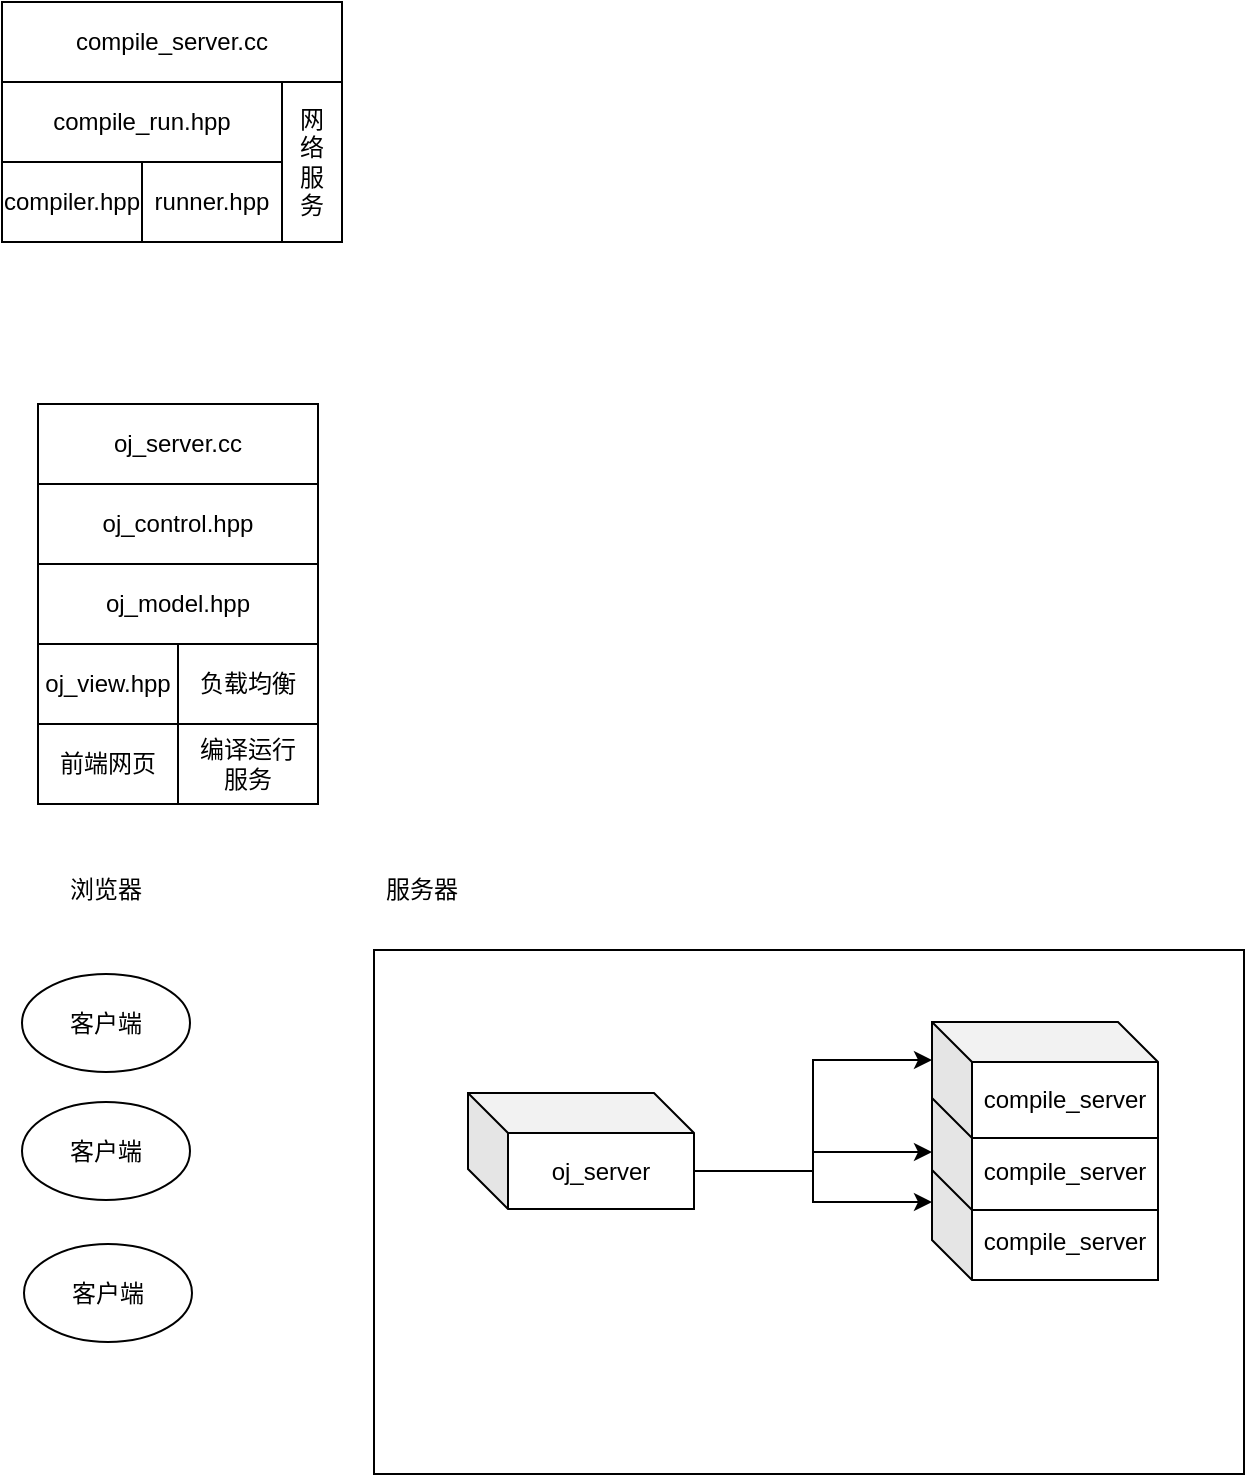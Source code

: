 <mxfile version="24.7.17" pages="2">
  <diagram name="第 1 页" id="ayVR1PQf7--7npwxL2th">
    <mxGraphModel dx="1615" dy="1904" grid="0" gridSize="10" guides="1" tooltips="1" connect="1" arrows="1" fold="1" page="1" pageScale="1" pageWidth="827" pageHeight="1169" math="0" shadow="0">
      <root>
        <mxCell id="0" />
        <mxCell id="1" parent="0" />
        <mxCell id="eK0BLzWJIJVIbG0A-rcE-1" value="compile_run.hpp" style="rounded=0;whiteSpace=wrap;html=1;" parent="1" vertex="1">
          <mxGeometry x="80" y="120" width="140" height="40" as="geometry" />
        </mxCell>
        <mxCell id="eK0BLzWJIJVIbG0A-rcE-2" value="compiler.hpp" style="rounded=0;whiteSpace=wrap;html=1;" parent="1" vertex="1">
          <mxGeometry x="80" y="160" width="70" height="40" as="geometry" />
        </mxCell>
        <mxCell id="eK0BLzWJIJVIbG0A-rcE-3" value="runner.hpp" style="rounded=0;whiteSpace=wrap;html=1;" parent="1" vertex="1">
          <mxGeometry x="150" y="160" width="70" height="40" as="geometry" />
        </mxCell>
        <mxCell id="eK0BLzWJIJVIbG0A-rcE-4" value="compile_server.cc" style="rounded=0;whiteSpace=wrap;html=1;" parent="1" vertex="1">
          <mxGeometry x="80" y="80" width="170" height="40" as="geometry" />
        </mxCell>
        <mxCell id="eK0BLzWJIJVIbG0A-rcE-5" value="网&lt;div&gt;络&lt;/div&gt;&lt;div&gt;服&lt;/div&gt;&lt;div&gt;务&lt;/div&gt;" style="rounded=0;whiteSpace=wrap;html=1;" parent="1" vertex="1">
          <mxGeometry x="220" y="120" width="30" height="80" as="geometry" />
        </mxCell>
        <mxCell id="eK0BLzWJIJVIbG0A-rcE-6" value="oj_view.hpp" style="rounded=0;whiteSpace=wrap;html=1;" parent="1" vertex="1">
          <mxGeometry x="98" y="401" width="70" height="40" as="geometry" />
        </mxCell>
        <mxCell id="eK0BLzWJIJVIbG0A-rcE-7" value="前端网页" style="rounded=0;whiteSpace=wrap;html=1;" parent="1" vertex="1">
          <mxGeometry x="98" y="441" width="70" height="40" as="geometry" />
        </mxCell>
        <mxCell id="eK0BLzWJIJVIbG0A-rcE-8" value="编译运行&lt;div&gt;服务&lt;/div&gt;" style="rounded=0;whiteSpace=wrap;html=1;" parent="1" vertex="1">
          <mxGeometry x="168" y="441" width="70" height="40" as="geometry" />
        </mxCell>
        <mxCell id="eK0BLzWJIJVIbG0A-rcE-9" value="oj_model.hpp" style="rounded=0;whiteSpace=wrap;html=1;" parent="1" vertex="1">
          <mxGeometry x="98" y="361" width="140" height="40" as="geometry" />
        </mxCell>
        <mxCell id="eK0BLzWJIJVIbG0A-rcE-11" value="负载均衡" style="rounded=0;whiteSpace=wrap;html=1;" parent="1" vertex="1">
          <mxGeometry x="168" y="401" width="70" height="40" as="geometry" />
        </mxCell>
        <mxCell id="eK0BLzWJIJVIbG0A-rcE-12" value="oj_server.cc" style="rounded=0;whiteSpace=wrap;html=1;" parent="1" vertex="1">
          <mxGeometry x="98" y="281" width="140" height="40" as="geometry" />
        </mxCell>
        <mxCell id="eK0BLzWJIJVIbG0A-rcE-13" value="oj_control.hpp" style="rounded=0;whiteSpace=wrap;html=1;" parent="1" vertex="1">
          <mxGeometry x="98" y="321" width="140" height="40" as="geometry" />
        </mxCell>
        <mxCell id="zhtsAdXfclR83BwOoNhY-1" value="客户端" style="ellipse;whiteSpace=wrap;html=1;" vertex="1" parent="1">
          <mxGeometry x="90" y="566" width="84" height="49" as="geometry" />
        </mxCell>
        <mxCell id="zhtsAdXfclR83BwOoNhY-2" value="客户端" style="ellipse;whiteSpace=wrap;html=1;" vertex="1" parent="1">
          <mxGeometry x="90" y="630" width="84" height="49" as="geometry" />
        </mxCell>
        <mxCell id="zhtsAdXfclR83BwOoNhY-3" value="客户端" style="ellipse;whiteSpace=wrap;html=1;" vertex="1" parent="1">
          <mxGeometry x="91" y="701" width="84" height="49" as="geometry" />
        </mxCell>
        <mxCell id="zhtsAdXfclR83BwOoNhY-4" value="" style="rounded=0;whiteSpace=wrap;html=1;" vertex="1" parent="1">
          <mxGeometry x="266" y="554" width="435" height="262" as="geometry" />
        </mxCell>
        <mxCell id="zhtsAdXfclR83BwOoNhY-19" style="edgeStyle=orthogonalEdgeStyle;rounded=0;orthogonalLoop=1;jettySize=auto;html=1;exitX=0;exitY=0;exitDx=113;exitDy=39;exitPerimeter=0;" edge="1" parent="1" source="zhtsAdXfclR83BwOoNhY-6" target="zhtsAdXfclR83BwOoNhY-13">
          <mxGeometry relative="1" as="geometry" />
        </mxCell>
        <mxCell id="zhtsAdXfclR83BwOoNhY-6" value="oj_server" style="shape=cube;whiteSpace=wrap;html=1;boundedLbl=1;backgroundOutline=1;darkOpacity=0.05;darkOpacity2=0.1;" vertex="1" parent="1">
          <mxGeometry x="313" y="625.5" width="113" height="58" as="geometry" />
        </mxCell>
        <mxCell id="zhtsAdXfclR83BwOoNhY-11" value="compile_server" style="shape=cube;whiteSpace=wrap;html=1;boundedLbl=1;backgroundOutline=1;darkOpacity=0.05;darkOpacity2=0.1;" vertex="1" parent="1">
          <mxGeometry x="545" y="661" width="113" height="58" as="geometry" />
        </mxCell>
        <mxCell id="zhtsAdXfclR83BwOoNhY-13" value="compile_server" style="shape=cube;whiteSpace=wrap;html=1;boundedLbl=1;backgroundOutline=1;darkOpacity=0.05;darkOpacity2=0.1;" vertex="1" parent="1">
          <mxGeometry x="545" y="626" width="113" height="58" as="geometry" />
        </mxCell>
        <mxCell id="zhtsAdXfclR83BwOoNhY-14" value="compile_server" style="shape=cube;whiteSpace=wrap;html=1;boundedLbl=1;backgroundOutline=1;darkOpacity=0.05;darkOpacity2=0.1;" vertex="1" parent="1">
          <mxGeometry x="545" y="590" width="113" height="58" as="geometry" />
        </mxCell>
        <mxCell id="zhtsAdXfclR83BwOoNhY-16" value="浏览器" style="text;html=1;align=center;verticalAlign=middle;whiteSpace=wrap;rounded=0;" vertex="1" parent="1">
          <mxGeometry x="102" y="509" width="60" height="30" as="geometry" />
        </mxCell>
        <mxCell id="zhtsAdXfclR83BwOoNhY-17" value="服务器" style="text;html=1;align=center;verticalAlign=middle;whiteSpace=wrap;rounded=0;" vertex="1" parent="1">
          <mxGeometry x="260" y="509" width="60" height="30" as="geometry" />
        </mxCell>
        <mxCell id="zhtsAdXfclR83BwOoNhY-18" style="edgeStyle=orthogonalEdgeStyle;rounded=0;orthogonalLoop=1;jettySize=auto;html=1;exitX=0;exitY=0;exitDx=113;exitDy=39;exitPerimeter=0;entryX=0;entryY=0;entryDx=0;entryDy=19;entryPerimeter=0;" edge="1" parent="1" source="zhtsAdXfclR83BwOoNhY-6" target="zhtsAdXfclR83BwOoNhY-14">
          <mxGeometry relative="1" as="geometry" />
        </mxCell>
        <mxCell id="zhtsAdXfclR83BwOoNhY-20" style="edgeStyle=orthogonalEdgeStyle;rounded=0;orthogonalLoop=1;jettySize=auto;html=1;exitX=0;exitY=0;exitDx=113;exitDy=39;exitPerimeter=0;entryX=0;entryY=0;entryDx=0;entryDy=19;entryPerimeter=0;" edge="1" parent="1" source="zhtsAdXfclR83BwOoNhY-6" target="zhtsAdXfclR83BwOoNhY-11">
          <mxGeometry relative="1" as="geometry" />
        </mxCell>
      </root>
    </mxGraphModel>
  </diagram>
  <diagram id="19R6y95ij3C67yJKHhp4" name="第 2 页">
    <mxGraphModel dx="1049" dy="698" grid="0" gridSize="10" guides="1" tooltips="1" connect="1" arrows="1" fold="1" page="1" pageScale="1" pageWidth="1169" pageHeight="1654" math="0" shadow="0">
      <root>
        <mxCell id="0" />
        <mxCell id="1" parent="0" />
        <mxCell id="QWNmu77wxJL6ewDk_a6i-45" value="" style="rounded=0;whiteSpace=wrap;html=1;" parent="1" vertex="1">
          <mxGeometry x="342" y="578" width="485" height="132" as="geometry" />
        </mxCell>
        <mxCell id="QWNmu77wxJL6ewDk_a6i-14" style="rounded=0;orthogonalLoop=1;jettySize=auto;html=1;exitX=1;exitY=1;exitDx=0;exitDy=0;fontFamily=等线;fontStyle=1;fontSize=16;fillColor=#dae8fc;strokeColor=#6c8ebf;" parent="1" source="QWNmu77wxJL6ewDk_a6i-1" edge="1">
          <mxGeometry relative="1" as="geometry">
            <mxPoint x="523.941" y="206" as="targetPoint" />
          </mxGeometry>
        </mxCell>
        <mxCell id="QWNmu77wxJL6ewDk_a6i-1" value="客户端" style="ellipse;whiteSpace=wrap;html=1;fontFamily=等线;fontStyle=1;fontSize=16;fillColor=#ffe6cc;strokeColor=#d79b00;" parent="1" vertex="1">
          <mxGeometry x="341" y="86" width="84" height="49" as="geometry" />
        </mxCell>
        <mxCell id="QWNmu77wxJL6ewDk_a6i-15" style="rounded=0;orthogonalLoop=1;jettySize=auto;html=1;exitX=0.5;exitY=1;exitDx=0;exitDy=0;fontFamily=等线;fontStyle=1;fontSize=16;fillColor=#d5e8d4;strokeColor=#82b366;" parent="1" source="QWNmu77wxJL6ewDk_a6i-2" edge="1">
          <mxGeometry relative="1" as="geometry">
            <mxPoint x="565" y="206" as="targetPoint" />
          </mxGeometry>
        </mxCell>
        <mxCell id="QWNmu77wxJL6ewDk_a6i-2" value="客户端" style="ellipse;whiteSpace=wrap;html=1;fontFamily=等线;fontStyle=1;fontSize=16;fillColor=#ffe6cc;strokeColor=#d79b00;" parent="1" vertex="1">
          <mxGeometry x="523" y="86" width="84" height="49" as="geometry" />
        </mxCell>
        <mxCell id="QWNmu77wxJL6ewDk_a6i-3" value="客户端" style="ellipse;whiteSpace=wrap;html=1;fontFamily=等线;fontStyle=1;fontSize=16;fillColor=#ffe6cc;strokeColor=#d79b00;" parent="1" vertex="1">
          <mxGeometry x="705" y="86" width="84" height="49" as="geometry" />
        </mxCell>
        <mxCell id="QWNmu77wxJL6ewDk_a6i-17" style="rounded=0;orthogonalLoop=1;jettySize=auto;html=1;entryX=0;entryY=1;entryDx=0;entryDy=0;endArrow=none;endFill=0;startArrow=classic;startFill=1;fontFamily=等线;fontStyle=1;fontSize=16;fillColor=#d80073;strokeColor=#A50040;" parent="1" target="QWNmu77wxJL6ewDk_a6i-3" edge="1">
          <mxGeometry relative="1" as="geometry">
            <mxPoint x="602" y="206" as="sourcePoint" />
          </mxGeometry>
        </mxCell>
        <mxCell id="QWNmu77wxJL6ewDk_a6i-7" value="compile_server" style="shape=cube;whiteSpace=wrap;html=1;boundedLbl=1;backgroundOutline=1;darkOpacity=0.05;darkOpacity2=0.1;fontFamily=等线;fontStyle=1;fontSize=13;fillColor=#d5e8d4;strokeColor=#82b366;" parent="1" vertex="1">
          <mxGeometry x="365" y="748" width="113" height="58" as="geometry" />
        </mxCell>
        <mxCell id="QWNmu77wxJL6ewDk_a6i-8" value="compile_server" style="shape=cube;whiteSpace=wrap;html=1;boundedLbl=1;backgroundOutline=1;darkOpacity=0.05;darkOpacity2=0.1;fontFamily=等线;fontStyle=1;fontSize=13;fillColor=#d5e8d4;strokeColor=#82b366;" parent="1" vertex="1">
          <mxGeometry x="697" y="745" width="113" height="58" as="geometry" />
        </mxCell>
        <mxCell id="QWNmu77wxJL6ewDk_a6i-175" style="edgeStyle=orthogonalEdgeStyle;rounded=0;orthogonalLoop=1;jettySize=auto;html=1;exitX=0;exitY=0;exitDx=66.5;exitDy=58;exitPerimeter=0;startArrow=none;startFill=0;fillColor=#d5e8d4;strokeColor=#82b366;" parent="1" edge="1">
          <mxGeometry relative="1" as="geometry">
            <mxPoint x="577.5" y="803" as="sourcePoint" />
            <mxPoint x="577.5" y="867" as="targetPoint" />
          </mxGeometry>
        </mxCell>
        <mxCell id="QWNmu77wxJL6ewDk_a6i-9" value="compile_server" style="shape=cube;whiteSpace=wrap;html=1;boundedLbl=1;backgroundOutline=1;darkOpacity=0.05;darkOpacity2=0.1;fontFamily=等线;fontStyle=1;fontSize=13;fillColor=#d5e8d4;strokeColor=#82b366;" parent="1" vertex="1">
          <mxGeometry x="531" y="745" width="113" height="58" as="geometry" />
        </mxCell>
        <mxCell id="QWNmu77wxJL6ewDk_a6i-10" value="浏览器" style="text;html=1;align=center;verticalAlign=middle;whiteSpace=wrap;rounded=0;fontFamily=等线;fontStyle=1;fontSize=16;" parent="1" vertex="1">
          <mxGeometry x="244" y="95.5" width="60" height="30" as="geometry" />
        </mxCell>
        <mxCell id="QWNmu77wxJL6ewDk_a6i-18" value="前端页面" style="ellipse;shape=cloud;whiteSpace=wrap;html=1;fontFamily=等线;fontStyle=1;fontSize=16;fillColor=#dae8fc;strokeColor=#6c8ebf;" parent="1" vertex="1">
          <mxGeometry x="507" y="198" width="106.5" height="70" as="geometry" />
        </mxCell>
        <mxCell id="QWNmu77wxJL6ewDk_a6i-111" style="edgeStyle=orthogonalEdgeStyle;rounded=0;orthogonalLoop=1;jettySize=auto;html=1;exitX=0;exitY=0;exitDx=0;exitDy=19;exitPerimeter=0;startArrow=classic;startFill=1;endArrow=none;endFill=0;fontFamily=等线;fontStyle=1;fontSize=16;fillColor=#dae8fc;strokeColor=#6c8ebf;" parent="1" source="QWNmu77wxJL6ewDk_a6i-23" target="QWNmu77wxJL6ewDk_a6i-70" edge="1">
          <mxGeometry relative="1" as="geometry" />
        </mxCell>
        <mxCell id="QWNmu77wxJL6ewDk_a6i-112" style="edgeStyle=orthogonalEdgeStyle;rounded=0;orthogonalLoop=1;jettySize=auto;html=1;exitX=0;exitY=0;exitDx=10;exitDy=48;exitPerimeter=0;entryX=1;entryY=0.5;entryDx=0;entryDy=0;fontFamily=等线;fontStyle=1;fontSize=16;fillColor=#dae8fc;strokeColor=#6c8ebf;" parent="1" source="QWNmu77wxJL6ewDk_a6i-23" target="QWNmu77wxJL6ewDk_a6i-70" edge="1">
          <mxGeometry relative="1" as="geometry" />
        </mxCell>
        <mxCell id="QWNmu77wxJL6ewDk_a6i-113" style="edgeStyle=orthogonalEdgeStyle;rounded=0;orthogonalLoop=1;jettySize=auto;html=1;exitX=0;exitY=0;exitDx=113;exitDy=20;exitPerimeter=0;startArrow=classic;startFill=1;endArrow=none;endFill=0;fontFamily=等线;fontStyle=1;fontSize=16;fillColor=#d80073;strokeColor=#A50040;" parent="1" source="QWNmu77wxJL6ewDk_a6i-23" target="QWNmu77wxJL6ewDk_a6i-79" edge="1">
          <mxGeometry relative="1" as="geometry" />
        </mxCell>
        <mxCell id="QWNmu77wxJL6ewDk_a6i-114" style="edgeStyle=orthogonalEdgeStyle;rounded=0;orthogonalLoop=1;jettySize=auto;html=1;exitX=0.996;exitY=0.81;exitDx=0;exitDy=0;exitPerimeter=0;entryX=0;entryY=0.5;entryDx=0;entryDy=0;fontFamily=等线;fontStyle=1;fontSize=16;fillColor=#d80073;strokeColor=#A50040;" parent="1" source="QWNmu77wxJL6ewDk_a6i-23" target="QWNmu77wxJL6ewDk_a6i-79" edge="1">
          <mxGeometry relative="1" as="geometry" />
        </mxCell>
        <mxCell id="QWNmu77wxJL6ewDk_a6i-23" value="oj_server" style="shape=cube;whiteSpace=wrap;html=1;boundedLbl=1;backgroundOutline=1;darkOpacity=0.05;darkOpacity2=0.1;fontFamily=等线;fontStyle=1;fontSize=16;fillColor=#f8cecc;strokeColor=#b85450;" parent="1" vertex="1">
          <mxGeometry x="508.5" y="314" width="113" height="58" as="geometry" />
        </mxCell>
        <mxCell id="QWNmu77wxJL6ewDk_a6i-120" style="rounded=0;orthogonalLoop=1;jettySize=auto;html=1;exitX=0;exitY=0.75;exitDx=0;exitDy=0;entryX=1;entryY=0.75;entryDx=0;entryDy=0;fillColor=#d5e8d4;strokeColor=#82b366;" parent="1" source="QWNmu77wxJL6ewDk_a6i-31" target="QWNmu77wxJL6ewDk_a6i-43" edge="1">
          <mxGeometry relative="1" as="geometry" />
        </mxCell>
        <mxCell id="QWNmu77wxJL6ewDk_a6i-31" value="负载均衡选择" style="rounded=0;whiteSpace=wrap;html=1;fontFamily=等线;fontSize=16;fontStyle=1;fillColor=#f8cecc;strokeColor=#b85450;" parent="1" vertex="1">
          <mxGeometry x="517.5" y="607" width="120" height="60" as="geometry" />
        </mxCell>
        <mxCell id="QWNmu77wxJL6ewDk_a6i-33" style="rounded=0;orthogonalLoop=1;jettySize=auto;html=1;exitX=0.25;exitY=1;exitDx=0;exitDy=0;entryX=0;entryY=0;entryDx=46.5;entryDy=0;entryPerimeter=0;dashed=1;startArrow=classic;startFill=1;" parent="1" source="QWNmu77wxJL6ewDk_a6i-31" target="QWNmu77wxJL6ewDk_a6i-7" edge="1">
          <mxGeometry relative="1" as="geometry" />
        </mxCell>
        <mxCell id="QWNmu77wxJL6ewDk_a6i-34" style="rounded=0;orthogonalLoop=1;jettySize=auto;html=1;exitX=0.5;exitY=1;exitDx=0;exitDy=0;entryX=0;entryY=0;entryDx=46.5;entryDy=0;entryPerimeter=0;startArrow=classic;startFill=1;fillColor=#d5e8d4;strokeColor=#82b366;" parent="1" source="QWNmu77wxJL6ewDk_a6i-31" target="QWNmu77wxJL6ewDk_a6i-9" edge="1">
          <mxGeometry relative="1" as="geometry" />
        </mxCell>
        <mxCell id="QWNmu77wxJL6ewDk_a6i-35" style="rounded=0;orthogonalLoop=1;jettySize=auto;html=1;exitX=0.75;exitY=1;exitDx=0;exitDy=0;entryX=0;entryY=0;entryDx=46.5;entryDy=0;entryPerimeter=0;dashed=1;startArrow=classic;startFill=1;" parent="1" source="QWNmu77wxJL6ewDk_a6i-31" target="QWNmu77wxJL6ewDk_a6i-8" edge="1">
          <mxGeometry relative="1" as="geometry" />
        </mxCell>
        <mxCell id="QWNmu77wxJL6ewDk_a6i-41" value="" style="verticalLabelPosition=bottom;verticalAlign=top;html=1;shape=mxgraph.basic.arc;startAngle=0.3;endAngle=0.286;fillColor=#d5e8d4;strokeColor=#82b366;" parent="1" vertex="1">
          <mxGeometry x="475" y="680" width="203" height="12" as="geometry" />
        </mxCell>
        <mxCell id="QWNmu77wxJL6ewDk_a6i-162" style="edgeStyle=orthogonalEdgeStyle;rounded=0;orthogonalLoop=1;jettySize=auto;html=1;exitX=0.5;exitY=1;exitDx=0;exitDy=0;entryX=0.5;entryY=0;entryDx=0;entryDy=0;startArrow=classic;startFill=1;" parent="1" source="QWNmu77wxJL6ewDk_a6i-43" target="QWNmu77wxJL6ewDk_a6i-47" edge="1">
          <mxGeometry relative="1" as="geometry" />
        </mxCell>
        <mxCell id="QWNmu77wxJL6ewDk_a6i-184" style="edgeStyle=orthogonalEdgeStyle;rounded=0;orthogonalLoop=1;jettySize=auto;html=1;exitX=1;exitY=0.25;exitDx=0;exitDy=0;entryX=0;entryY=0.75;entryDx=0;entryDy=0;fillColor=#d5e8d4;strokeColor=#82b366;" parent="1" source="QWNmu77wxJL6ewDk_a6i-43" target="QWNmu77wxJL6ewDk_a6i-183" edge="1">
          <mxGeometry relative="1" as="geometry" />
        </mxCell>
        <mxCell id="QWNmu77wxJL6ewDk_a6i-43" value="Model" style="rounded=0;whiteSpace=wrap;html=1;fontFamily=Lucida Console;fontSize=18;fontColor=#FF0000;" parent="1" vertex="1">
          <mxGeometry x="92" y="607" width="120" height="60" as="geometry" />
        </mxCell>
        <mxCell id="QWNmu77wxJL6ewDk_a6i-44" value="MySQL" style="shape=cylinder3;whiteSpace=wrap;html=1;boundedLbl=1;backgroundOutline=1;size=15;fontFamily=等线;fontStyle=1;fontSize=16;fillColor=#bac8d3;strokeColor=#23445d;" parent="1" vertex="1">
          <mxGeometry x="105" y="825" width="94" height="73" as="geometry" />
        </mxCell>
        <mxCell id="QWNmu77wxJL6ewDk_a6i-49" style="edgeStyle=orthogonalEdgeStyle;rounded=0;orthogonalLoop=1;jettySize=auto;html=1;exitX=0.5;exitY=1;exitDx=0;exitDy=0;startArrow=classic;startFill=1;endArrow=none;endFill=0;fontFamily=等线;fontStyle=1;fontSize=16;" parent="1" source="QWNmu77wxJL6ewDk_a6i-47" target="QWNmu77wxJL6ewDk_a6i-44" edge="1">
          <mxGeometry relative="1" as="geometry" />
        </mxCell>
        <mxCell id="QWNmu77wxJL6ewDk_a6i-47" value="连接池" style="ellipse;whiteSpace=wrap;html=1;fontFamily=等线;fontStyle=1;fontSize=16;" parent="1" vertex="1">
          <mxGeometry x="109" y="707" width="85" height="58" as="geometry" />
        </mxCell>
        <mxCell id="QWNmu77wxJL6ewDk_a6i-56" value="Controller" style="text;html=1;align=center;verticalAlign=middle;whiteSpace=wrap;rounded=0;fontFamily=Lucida Console;fontSize=18;fontColor=#FF0000;" parent="1" vertex="1">
          <mxGeometry x="735.5" y="582" width="60" height="30" as="geometry" />
        </mxCell>
        <mxCell id="QWNmu77wxJL6ewDk_a6i-118" style="edgeStyle=orthogonalEdgeStyle;rounded=0;orthogonalLoop=1;jettySize=auto;html=1;exitX=0.25;exitY=1;exitDx=0;exitDy=0;entryX=0.25;entryY=0;entryDx=0;entryDy=0;startArrow=classic;startFill=1;endArrow=none;endFill=0;fillColor=#d80073;strokeColor=#A50040;" parent="1" source="QWNmu77wxJL6ewDk_a6i-60" target="QWNmu77wxJL6ewDk_a6i-43" edge="1">
          <mxGeometry relative="1" as="geometry" />
        </mxCell>
        <mxCell id="QWNmu77wxJL6ewDk_a6i-119" style="edgeStyle=orthogonalEdgeStyle;rounded=0;orthogonalLoop=1;jettySize=auto;html=1;exitX=0.75;exitY=1;exitDx=0;exitDy=0;entryX=0.75;entryY=0;entryDx=0;entryDy=0;startArrow=none;startFill=0;endArrow=classic;endFill=1;fillColor=#d80073;strokeColor=#A50040;" parent="1" source="QWNmu77wxJL6ewDk_a6i-60" target="QWNmu77wxJL6ewDk_a6i-43" edge="1">
          <mxGeometry relative="1" as="geometry" />
        </mxCell>
        <mxCell id="QWNmu77wxJL6ewDk_a6i-130" style="edgeStyle=orthogonalEdgeStyle;rounded=0;orthogonalLoop=1;jettySize=auto;html=1;entryX=0;entryY=0.5;entryDx=0;entryDy=0;exitX=0.5;exitY=0;exitDx=0;exitDy=0;startArrow=none;startFill=0;endArrow=classic;endFill=1;fillColor=#dae8fc;strokeColor=#6c8ebf;" parent="1" source="QWNmu77wxJL6ewDk_a6i-60" target="QWNmu77wxJL6ewDk_a6i-70" edge="1">
          <mxGeometry relative="1" as="geometry">
            <mxPoint x="139" y="586" as="sourcePoint" />
          </mxGeometry>
        </mxCell>
        <mxCell id="QWNmu77wxJL6ewDk_a6i-131" style="edgeStyle=orthogonalEdgeStyle;rounded=0;orthogonalLoop=1;jettySize=auto;html=1;exitX=0.75;exitY=0;exitDx=0;exitDy=0;entryX=0.5;entryY=1;entryDx=0;entryDy=0;fontFamily=等线;fontStyle=1;fontSize=16;startArrow=classic;startFill=1;endArrow=none;endFill=0;fillColor=#dae8fc;strokeColor=#6c8ebf;" parent="1" source="QWNmu77wxJL6ewDk_a6i-60" target="QWNmu77wxJL6ewDk_a6i-70" edge="1">
          <mxGeometry relative="1" as="geometry">
            <Array as="points">
              <mxPoint x="182" y="453" />
              <mxPoint x="387" y="453" />
            </Array>
          </mxGeometry>
        </mxCell>
        <mxCell id="QWNmu77wxJL6ewDk_a6i-134" style="edgeStyle=orthogonalEdgeStyle;rounded=0;orthogonalLoop=1;jettySize=auto;html=1;exitX=1;exitY=0.5;exitDx=0;exitDy=0;entryX=0.5;entryY=1;entryDx=0;entryDy=0;startArrow=classic;startFill=1;endArrow=none;endFill=0;fillColor=#d80073;strokeColor=#A50040;" parent="1" source="QWNmu77wxJL6ewDk_a6i-60" target="QWNmu77wxJL6ewDk_a6i-79" edge="1">
          <mxGeometry relative="1" as="geometry" />
        </mxCell>
        <mxCell id="QWNmu77wxJL6ewDk_a6i-135" style="edgeStyle=orthogonalEdgeStyle;rounded=0;orthogonalLoop=1;jettySize=auto;html=1;exitX=1;exitY=0.75;exitDx=0;exitDy=0;entryX=0.75;entryY=1;entryDx=0;entryDy=0;startArrow=none;startFill=0;endArrow=classic;endFill=1;fillColor=#d80073;strokeColor=#A50040;" parent="1" source="QWNmu77wxJL6ewDk_a6i-60" target="QWNmu77wxJL6ewDk_a6i-79" edge="1">
          <mxGeometry relative="1" as="geometry" />
        </mxCell>
        <mxCell id="QWNmu77wxJL6ewDk_a6i-60" value="&lt;font style=&quot;font-size: 18px;&quot;&gt;View&lt;/font&gt;" style="rounded=0;whiteSpace=wrap;html=1;fontFamily=Lucida Console;fontSize=18;fontColor=#FF0000;" parent="1" vertex="1">
          <mxGeometry x="92" y="518" width="120" height="60" as="geometry" />
        </mxCell>
        <mxCell id="QWNmu77wxJL6ewDk_a6i-61" value="负载最低" style="text;html=1;align=center;verticalAlign=middle;whiteSpace=wrap;rounded=0;fontFamily=等线;fontStyle=1;fontSize=13;" parent="1" vertex="1">
          <mxGeometry x="547.5" y="707" width="60" height="30" as="geometry" />
        </mxCell>
        <mxCell id="QWNmu77wxJL6ewDk_a6i-70" value="获取题单" style="rounded=0;whiteSpace=wrap;html=1;fontFamily=等线;fontStyle=1;fontSize=16;fillColor=#e1d5e7;strokeColor=#9673a6;" parent="1" vertex="1">
          <mxGeometry x="353" y="402" width="68" height="36" as="geometry" />
        </mxCell>
        <mxCell id="QWNmu77wxJL6ewDk_a6i-123" style="edgeStyle=orthogonalEdgeStyle;rounded=0;orthogonalLoop=1;jettySize=auto;html=1;exitX=1;exitY=0.5;exitDx=0;exitDy=0;fontFamily=等线;fontStyle=1;fontSize=16;fillColor=#d5e8d4;strokeColor=#82b366;" parent="1" source="QWNmu77wxJL6ewDk_a6i-73" target="QWNmu77wxJL6ewDk_a6i-122" edge="1">
          <mxGeometry relative="1" as="geometry" />
        </mxCell>
        <mxCell id="QWNmu77wxJL6ewDk_a6i-73" value="编译并运行" style="rounded=0;whiteSpace=wrap;html=1;fontFamily=等线;fontStyle=1;fontSize=16;" parent="1" vertex="1">
          <mxGeometry x="485" y="954" width="91" height="35" as="geometry" />
        </mxCell>
        <mxCell id="QWNmu77wxJL6ewDk_a6i-199" style="edgeStyle=orthogonalEdgeStyle;rounded=0;orthogonalLoop=1;jettySize=auto;html=1;exitX=0.25;exitY=1;exitDx=0;exitDy=0;entryX=1;entryY=0.25;entryDx=0;entryDy=0;fillColor=#d5e8d4;strokeColor=#82b366;" parent="1" source="QWNmu77wxJL6ewDk_a6i-76" target="QWNmu77wxJL6ewDk_a6i-183" edge="1">
          <mxGeometry relative="1" as="geometry">
            <Array as="points">
              <mxPoint x="514" y="528" />
              <mxPoint x="514" y="602" />
            </Array>
          </mxGeometry>
        </mxCell>
        <mxCell id="QWNmu77wxJL6ewDk_a6i-76" value="反序列化" style="rounded=0;whiteSpace=wrap;html=1;fontFamily=等线;fontStyle=1;fontSize=16;fillColor=#f5f5f5;fontColor=#333333;strokeColor=#666666;" parent="1" vertex="1">
          <mxGeometry x="465" y="488" width="110" height="40" as="geometry" />
        </mxCell>
        <mxCell id="QWNmu77wxJL6ewDk_a6i-104" style="edgeStyle=orthogonalEdgeStyle;rounded=0;orthogonalLoop=1;jettySize=auto;html=1;exitX=0.5;exitY=1;exitDx=0;exitDy=0;fontFamily=等线;fontStyle=1;fontSize=16;fillColor=#d5e8d4;strokeColor=#82b366;" parent="1" edge="1">
          <mxGeometry relative="1" as="geometry">
            <mxPoint x="557.5" y="438" as="sourcePoint" />
            <mxPoint x="557.5" y="488" as="targetPoint" />
          </mxGeometry>
        </mxCell>
        <mxCell id="QWNmu77wxJL6ewDk_a6i-78" value="判题" style="rounded=0;whiteSpace=wrap;html=1;fontFamily=等线;fontStyle=1;fontSize=16;fillColor=#e1d5e7;strokeColor=#9673a6;" parent="1" vertex="1">
          <mxGeometry x="543.5" y="402" width="68" height="36" as="geometry" />
        </mxCell>
        <mxCell id="QWNmu77wxJL6ewDk_a6i-79" value="获取题目" style="rounded=0;whiteSpace=wrap;html=1;fontFamily=等线;fontStyle=1;fontSize=16;fillColor=#e1d5e7;strokeColor=#9673a6;" parent="1" vertex="1">
          <mxGeometry x="733" y="402" width="68" height="36" as="geometry" />
        </mxCell>
        <mxCell id="QWNmu77wxJL6ewDk_a6i-88" value="" style="endArrow=classic;html=1;rounded=0;fontFamily=等线;fontStyle=1;fontSize=16;edgeStyle=orthogonalEdgeStyle;fillColor=#d5e8d4;strokeColor=#82b366;" parent="1" target="QWNmu77wxJL6ewDk_a6i-31" edge="1">
          <mxGeometry width="50" height="50" relative="1" as="geometry">
            <mxPoint x="553" y="528" as="sourcePoint" />
            <mxPoint x="553" y="603" as="targetPoint" />
            <Array as="points">
              <mxPoint x="533" y="528" />
            </Array>
          </mxGeometry>
        </mxCell>
        <mxCell id="QWNmu77wxJL6ewDk_a6i-89" value="" style="endArrow=classic;html=1;rounded=0;fontFamily=等线;fontStyle=1;fontSize=16;fillColor=#60a917;strokeColor=#000000;" parent="1" edge="1">
          <mxGeometry width="50" height="50" relative="1" as="geometry">
            <mxPoint x="539" y="257" as="sourcePoint" />
            <mxPoint x="539" y="314" as="targetPoint" />
          </mxGeometry>
        </mxCell>
        <mxCell id="QWNmu77wxJL6ewDk_a6i-90" value="" style="endArrow=none;html=1;rounded=0;startArrow=classic;startFill=1;endFill=0;fontFamily=等线;fontStyle=1;fontSize=16;fillColor=#d80073;strokeColor=#000000;" parent="1" edge="1">
          <mxGeometry width="50" height="50" relative="1" as="geometry">
            <mxPoint x="591.16" y="257" as="sourcePoint" />
            <mxPoint x="591.16" y="314" as="targetPoint" />
          </mxGeometry>
        </mxCell>
        <mxCell id="QWNmu77wxJL6ewDk_a6i-93" value="" style="endArrow=classic;html=1;rounded=0;fontFamily=等线;fontStyle=1;fontSize=16;fillColor=#d5e8d4;strokeColor=#82b366;" parent="1" edge="1">
          <mxGeometry width="50" height="50" relative="1" as="geometry">
            <mxPoint x="557" y="372" as="sourcePoint" />
            <mxPoint x="557" y="401" as="targetPoint" />
          </mxGeometry>
        </mxCell>
        <mxCell id="QWNmu77wxJL6ewDk_a6i-98" value="" style="endArrow=none;html=1;rounded=0;fontFamily=等线;fontStyle=1;fontSize=16;endFill=0;startArrow=classic;startFill=1;fillColor=#d5e8d4;strokeColor=#82b366;" parent="1" edge="1">
          <mxGeometry width="50" height="50" relative="1" as="geometry">
            <mxPoint x="597" y="372" as="sourcePoint" />
            <mxPoint x="597" y="401" as="targetPoint" />
          </mxGeometry>
        </mxCell>
        <mxCell id="QWNmu77wxJL6ewDk_a6i-105" style="edgeStyle=orthogonalEdgeStyle;rounded=0;orthogonalLoop=1;jettySize=auto;html=1;exitX=0.5;exitY=1;exitDx=0;exitDy=0;fontFamily=等线;fontStyle=1;fontSize=16;startArrow=classic;startFill=1;endArrow=none;endFill=0;fillColor=#d5e8d4;strokeColor=#82b366;" parent="1" edge="1">
          <mxGeometry relative="1" as="geometry">
            <mxPoint x="597.5" y="438" as="sourcePoint" />
            <mxPoint x="597.5" y="488" as="targetPoint" />
          </mxGeometry>
        </mxCell>
        <mxCell id="QWNmu77wxJL6ewDk_a6i-122" value="生成结果" style="rounded=0;whiteSpace=wrap;html=1;fontFamily=等线;fontStyle=1;fontSize=16;" parent="1" vertex="1">
          <mxGeometry x="622.5" y="954" width="91" height="35" as="geometry" />
        </mxCell>
        <mxCell id="QWNmu77wxJL6ewDk_a6i-128" value="" style="endArrow=classic;html=1;rounded=0;exitX=0.237;exitY=1.004;exitDx=0;exitDy=0;exitPerimeter=0;fontFamily=等线;fontStyle=1;fontSize=16;fillColor=#d5e8d4;strokeColor=#82b366;" parent="1" edge="1">
          <mxGeometry width="50" height="50" relative="1" as="geometry">
            <mxPoint x="538.325" y="907.16" as="sourcePoint" />
            <mxPoint x="538" y="953" as="targetPoint" />
          </mxGeometry>
        </mxCell>
        <mxCell id="QWNmu77wxJL6ewDk_a6i-129" value="" style="endArrow=none;html=1;rounded=0;exitX=0.237;exitY=1.004;exitDx=0;exitDy=0;exitPerimeter=0;entryX=0.613;entryY=-0.006;entryDx=0;entryDy=0;entryPerimeter=0;startArrow=classic;startFill=1;endFill=0;fontFamily=等线;fontStyle=1;fontSize=16;fillColor=#d5e8d4;strokeColor=#82b366;" parent="1" target="QWNmu77wxJL6ewDk_a6i-122" edge="1">
          <mxGeometry width="50" height="50" relative="1" as="geometry">
            <mxPoint x="678" y="907" as="sourcePoint" />
            <mxPoint x="679" y="954" as="targetPoint" />
          </mxGeometry>
        </mxCell>
        <mxCell id="QWNmu77wxJL6ewDk_a6i-136" value="&lt;b&gt;请求：&lt;/b&gt;&lt;div&gt;&lt;b&gt;题目列表&lt;/b&gt;&lt;div&gt;&lt;b&gt;题目详情&lt;br&gt;编译运行&lt;/b&gt;&lt;/div&gt;&lt;/div&gt;" style="text;html=1;align=left;verticalAlign=middle;whiteSpace=wrap;rounded=0;fontFamily=等线;fontStyle=0;fontSize=13;" parent="1" vertex="1">
          <mxGeometry x="441" y="268" width="96" height="26" as="geometry" />
        </mxCell>
        <mxCell id="QWNmu77wxJL6ewDk_a6i-138" value="&lt;b&gt;请求对应的响应：&lt;br&gt;题目列表HTML&lt;/b&gt;&lt;div&gt;&lt;b&gt;题目详情HTML&lt;br&gt;运行结果&lt;/b&gt;&lt;/div&gt;" style="text;html=1;align=left;verticalAlign=middle;whiteSpace=wrap;rounded=0;fontFamily=等线;fontStyle=0;fontSize=13;" parent="1" vertex="1">
          <mxGeometry x="609" y="260" width="203" height="48" as="geometry" />
        </mxCell>
        <mxCell id="QWNmu77wxJL6ewDk_a6i-139" style="rounded=0;orthogonalLoop=1;jettySize=auto;html=1;exitX=1;exitY=1;exitDx=0;exitDy=0;fontFamily=等线;fontStyle=1;fontSize=16;startArrow=classic;startFill=1;endArrow=none;endFill=0;fillColor=#dae8fc;strokeColor=#6c8ebf;" parent="1" edge="1">
          <mxGeometry relative="1" as="geometry">
            <mxPoint x="423" y="118" as="sourcePoint" />
            <mxPoint x="533.941" y="196" as="targetPoint" />
          </mxGeometry>
        </mxCell>
        <mxCell id="QWNmu77wxJL6ewDk_a6i-140" style="rounded=0;orthogonalLoop=1;jettySize=auto;html=1;exitX=0.5;exitY=1;exitDx=0;exitDy=0;fontFamily=等线;fontStyle=1;fontSize=16;startArrow=classic;startFill=1;endArrow=none;endFill=0;fillColor=#d5e8d4;strokeColor=#82b366;" parent="1" edge="1">
          <mxGeometry relative="1" as="geometry">
            <mxPoint x="575" y="135" as="sourcePoint" />
            <mxPoint x="575" y="206" as="targetPoint" />
          </mxGeometry>
        </mxCell>
        <mxCell id="QWNmu77wxJL6ewDk_a6i-141" style="rounded=0;orthogonalLoop=1;jettySize=auto;html=1;entryX=0;entryY=1;entryDx=0;entryDy=0;endArrow=classic;endFill=1;startArrow=none;startFill=0;exitX=0;exitY=0;exitDx=93;exitDy=0;exitPerimeter=0;fontFamily=等线;fontStyle=1;fontSize=16;fillColor=#d80073;strokeColor=#A50040;" parent="1" edge="1">
          <mxGeometry relative="1" as="geometry">
            <mxPoint x="611.5" y="213" as="sourcePoint" />
            <mxPoint x="727" y="135" as="targetPoint" />
          </mxGeometry>
        </mxCell>
        <mxCell id="QWNmu77wxJL6ewDk_a6i-142" value="&lt;br&gt;&lt;div&gt;&lt;b&gt;题目详情HTML&lt;br&gt;&lt;br&gt;&lt;/b&gt;&lt;/div&gt;" style="text;html=1;align=left;verticalAlign=middle;whiteSpace=wrap;rounded=0;fontFamily=等线;fontStyle=0;fontSize=13;" parent="1" vertex="1">
          <mxGeometry x="681" y="155" width="113" height="48" as="geometry" />
        </mxCell>
        <mxCell id="QWNmu77wxJL6ewDk_a6i-143" value="&lt;b&gt;题目列表HTML&lt;/b&gt;" style="text;html=1;align=left;verticalAlign=middle;whiteSpace=wrap;rounded=0;fontFamily=等线;fontStyle=0;fontSize=13;" parent="1" vertex="1">
          <mxGeometry x="432.5" y="103" width="113" height="48" as="geometry" />
        </mxCell>
        <mxCell id="QWNmu77wxJL6ewDk_a6i-144" value="&lt;div&gt;&lt;b&gt;&lt;br&gt;运行结果&lt;/b&gt;&lt;/div&gt;" style="text;html=1;align=left;verticalAlign=middle;whiteSpace=wrap;rounded=0;fontFamily=等线;fontStyle=0;fontSize=13;" parent="1" vertex="1">
          <mxGeometry x="579" y="135" width="113" height="48" as="geometry" />
        </mxCell>
        <mxCell id="QWNmu77wxJL6ewDk_a6i-147" value="&lt;div&gt;&lt;b&gt;题目列表&lt;/b&gt;&lt;/div&gt;" style="text;html=1;align=left;verticalAlign=middle;whiteSpace=wrap;rounded=0;fontFamily=等线;fontStyle=0;fontSize=13;" parent="1" vertex="1">
          <mxGeometry x="411" y="172" width="96" height="26" as="geometry" />
        </mxCell>
        <mxCell id="QWNmu77wxJL6ewDk_a6i-148" value="&lt;br&gt;&lt;div&gt;&lt;div&gt;&lt;b&gt;编译运行&lt;/b&gt;&lt;/div&gt;&lt;/div&gt;" style="text;html=1;align=left;verticalAlign=middle;whiteSpace=wrap;rounded=0;fontFamily=等线;fontStyle=0;fontSize=13;" parent="1" vertex="1">
          <mxGeometry x="511" y="146" width="96" height="26" as="geometry" />
        </mxCell>
        <mxCell id="QWNmu77wxJL6ewDk_a6i-149" value="&lt;b style=&quot;background-color: initial;&quot;&gt;题目详情&lt;/b&gt;&lt;div&gt;&lt;div&gt;&lt;b&gt;&lt;br&gt;&lt;/b&gt;&lt;/div&gt;&lt;/div&gt;" style="text;html=1;align=left;verticalAlign=middle;whiteSpace=wrap;rounded=0;fontFamily=等线;fontStyle=0;fontSize=13;" parent="1" vertex="1">
          <mxGeometry x="637.5" y="129" width="96" height="26" as="geometry" />
        </mxCell>
        <mxCell id="QWNmu77wxJL6ewDk_a6i-152" value="&lt;b&gt;题目ID&lt;/b&gt;" style="text;html=1;align=left;verticalAlign=middle;whiteSpace=wrap;rounded=0;fontFamily=等线;fontStyle=0;fontSize=13;" parent="1" vertex="1">
          <mxGeometry x="685.5" y="396" width="50" height="26" as="geometry" />
        </mxCell>
        <mxCell id="QWNmu77wxJL6ewDk_a6i-153" value="&lt;b&gt;题目ID&lt;/b&gt;" style="text;html=1;align=left;verticalAlign=middle;whiteSpace=wrap;rounded=0;fontFamily=等线;fontStyle=0;fontSize=13;" parent="1" vertex="1">
          <mxGeometry x="215" y="522" width="50" height="26" as="geometry" />
        </mxCell>
        <mxCell id="QWNmu77wxJL6ewDk_a6i-154" value="&lt;b&gt;题目ID&lt;/b&gt;" style="text;html=1;align=left;verticalAlign=middle;whiteSpace=wrap;rounded=0;fontFamily=等线;fontStyle=0;fontSize=13;" parent="1" vertex="1">
          <mxGeometry x="186" y="578" width="50" height="26" as="geometry" />
        </mxCell>
        <mxCell id="QWNmu77wxJL6ewDk_a6i-158" value="&lt;b&gt;读取MySQL中题目ID对应题目详情，渲染为HTML&lt;/b&gt;" style="text;html=1;align=left;verticalAlign=middle;whiteSpace=wrap;rounded=0;fontFamily=等线;fontStyle=0;fontSize=13;" parent="1" vertex="1">
          <mxGeometry x="785" y="452" width="80" height="70" as="geometry" />
        </mxCell>
        <mxCell id="QWNmu77wxJL6ewDk_a6i-159" value="&lt;b&gt;题目详情&lt;/b&gt;" style="text;html=1;align=left;verticalAlign=middle;whiteSpace=wrap;rounded=0;fontFamily=等线;fontStyle=0;fontSize=13;" parent="1" vertex="1">
          <mxGeometry x="678" y="310" width="59" height="22" as="geometry" />
        </mxCell>
        <mxCell id="QWNmu77wxJL6ewDk_a6i-164" value="&lt;b&gt;SQL查询&lt;/b&gt;" style="text;html=1;align=left;verticalAlign=middle;whiteSpace=wrap;rounded=0;fontFamily=等线;fontStyle=0;fontSize=13;" parent="1" vertex="1">
          <mxGeometry x="159" y="675" width="59" height="22" as="geometry" />
        </mxCell>
        <mxCell id="QWNmu77wxJL6ewDk_a6i-166" style="edgeStyle=orthogonalEdgeStyle;rounded=0;orthogonalLoop=1;jettySize=auto;html=1;exitX=0.5;exitY=1;exitDx=0;exitDy=0;exitPerimeter=0;entryX=0;entryY=0.5;entryDx=0;entryDy=0;fillColor=#dae8fc;strokeColor=#6c8ebf;" parent="1" source="QWNmu77wxJL6ewDk_a6i-165" target="QWNmu77wxJL6ewDk_a6i-60" edge="1">
          <mxGeometry relative="1" as="geometry" />
        </mxCell>
        <mxCell id="QWNmu77wxJL6ewDk_a6i-165" value="problems.list" style="shape=cylinder3;whiteSpace=wrap;html=1;boundedLbl=1;backgroundOutline=1;size=15;fontFamily=等线;fontStyle=1;fontSize=16;fillColor=#bac8d3;strokeColor=#23445d;" parent="1" vertex="1">
          <mxGeometry x="17" y="332" width="104" height="72" as="geometry" />
        </mxCell>
        <mxCell id="QWNmu77wxJL6ewDk_a6i-167" value="&lt;b&gt;题目详情&lt;/b&gt;" style="text;html=1;align=left;verticalAlign=middle;whiteSpace=wrap;rounded=0;fontFamily=等线;fontStyle=0;fontSize=13;" parent="1" vertex="1">
          <mxGeometry x="62" y="582" width="59" height="22" as="geometry" />
        </mxCell>
        <mxCell id="QWNmu77wxJL6ewDk_a6i-168" value="&lt;span style=&quot;font-size: 16px; font-weight: 700; text-align: center;&quot;&gt;读取problems.list的内容渲染为HTML&lt;/span&gt;" style="text;html=1;align=left;verticalAlign=middle;whiteSpace=wrap;rounded=0;fontFamily=等线;fontStyle=0;fontSize=13;" parent="1" vertex="1">
          <mxGeometry x="168" y="376" width="151" height="48" as="geometry" />
        </mxCell>
        <mxCell id="QWNmu77wxJL6ewDk_a6i-169" value="&lt;div style=&quot;text-align: center;&quot;&gt;&lt;span style=&quot;background-color: initial; font-size: 16px;&quot;&gt;&lt;b&gt;&quot;/all_problems&quot;请求&lt;/b&gt;&lt;/span&gt;&lt;/div&gt;" style="text;html=1;align=left;verticalAlign=middle;whiteSpace=wrap;rounded=0;fontFamily=等线;fontStyle=0;fontSize=13;" parent="1" vertex="1">
          <mxGeometry x="386" y="365" width="151" height="37" as="geometry" />
        </mxCell>
        <mxCell id="QWNmu77wxJL6ewDk_a6i-170" value="&lt;div style=&quot;text-align: center;&quot;&gt;&lt;span style=&quot;background-color: initial; font-size: 16px;&quot;&gt;&lt;b&gt;&quot;&lt;/b&gt;&lt;/span&gt;&lt;span style=&quot;background-color: initial; text-align: left; font-size: 16px;&quot;&gt;&lt;b&gt;/problems/&lt;/b&gt;&lt;/span&gt;&lt;b style=&quot;background-color: initial; font-size: 16px;&quot;&gt;&quot;请求&lt;/b&gt;&lt;/div&gt;" style="text;html=1;align=left;verticalAlign=middle;whiteSpace=wrap;rounded=0;fontFamily=等线;fontStyle=0;fontSize=13;" parent="1" vertex="1">
          <mxGeometry x="628" y="360.5" width="130" height="35.5" as="geometry" />
        </mxCell>
        <mxCell id="QWNmu77wxJL6ewDk_a6i-176" value="&lt;b&gt;题目ID&lt;br&gt;用户代码&lt;/b&gt;" style="text;html=1;align=left;verticalAlign=middle;whiteSpace=wrap;rounded=0;fontFamily=等线;fontStyle=0;fontSize=13;" parent="1" vertex="1">
          <mxGeometry x="499" y="450" width="63" height="25" as="geometry" />
        </mxCell>
        <mxCell id="QWNmu77wxJL6ewDk_a6i-178" value="" style="endArrow=none;html=1;rounded=0;fontFamily=等线;fontStyle=1;fontSize=16;entryX=0.297;entryY=-0.002;entryDx=0;entryDy=0;entryPerimeter=0;startArrow=classic;startFill=1;endFill=0;fillColor=#d5e8d4;strokeColor=#82b366;" parent="1" edge="1">
          <mxGeometry width="50" height="50" relative="1" as="geometry">
            <mxPoint x="603" y="528" as="sourcePoint" />
            <mxPoint x="603" y="607" as="targetPoint" />
          </mxGeometry>
        </mxCell>
        <mxCell id="QWNmu77wxJL6ewDk_a6i-198" style="edgeStyle=orthogonalEdgeStyle;rounded=0;orthogonalLoop=1;jettySize=auto;html=1;exitX=1;exitY=0.75;exitDx=0;exitDy=0;entryX=0;entryY=0.25;entryDx=0;entryDy=0;fillColor=#d5e8d4;strokeColor=#82b366;" parent="1" source="QWNmu77wxJL6ewDk_a6i-183" target="QWNmu77wxJL6ewDk_a6i-31" edge="1">
          <mxGeometry relative="1" as="geometry" />
        </mxCell>
        <mxCell id="QWNmu77wxJL6ewDk_a6i-183" value="拼接" style="rounded=0;whiteSpace=wrap;html=1;fontFamily=等线;fontSize=16;fontStyle=1;fillColor=#ffe6cc;strokeColor=#d79b00;" parent="1" vertex="1">
          <mxGeometry x="421" y="592" width="63" height="40" as="geometry" />
        </mxCell>
        <mxCell id="QWNmu77wxJL6ewDk_a6i-187" value="&lt;span style=&quot;font-size: 12px;&quot;&gt;题目ID&lt;br&gt;&lt;/span&gt;" style="text;html=1;align=left;verticalAlign=middle;whiteSpace=wrap;rounded=0;fontFamily=等线;fontStyle=1;fontSize=13;" parent="1" vertex="1">
          <mxGeometry x="533.5" y="582.5" width="63" height="21" as="geometry" />
        </mxCell>
        <mxCell id="QWNmu77wxJL6ewDk_a6i-189" value="&lt;span style=&quot;font-size: 12px;&quot;&gt;题目ID&lt;br&gt;&lt;/span&gt;" style="text;html=1;align=left;verticalAlign=middle;whiteSpace=wrap;rounded=0;fontFamily=等线;fontStyle=1;fontSize=13;" parent="1" vertex="1">
          <mxGeometry x="236" y="632" width="63" height="21" as="geometry" />
        </mxCell>
        <mxCell id="QWNmu77wxJL6ewDk_a6i-191" value="&lt;span style=&quot;font-size: 12px;&quot;&gt;&lt;br&gt;题目预设代码和测试用例&lt;/span&gt;" style="text;html=1;align=left;verticalAlign=middle;whiteSpace=wrap;rounded=0;fontFamily=等线;fontStyle=1;fontSize=13;" parent="1" vertex="1">
          <mxGeometry x="255" y="595" width="173" height="21" as="geometry" />
        </mxCell>
        <mxCell id="QWNmu77wxJL6ewDk_a6i-192" value="&lt;span style=&quot;font-size: 12px;&quot;&gt;运行结果&lt;br&gt;&lt;/span&gt;" style="text;html=1;align=left;verticalAlign=middle;whiteSpace=wrap;rounded=0;fontFamily=等线;fontStyle=1;fontSize=13;" parent="1" vertex="1">
          <mxGeometry x="604" y="452" width="63" height="21" as="geometry" />
        </mxCell>
        <mxCell id="QWNmu77wxJL6ewDk_a6i-194" value="&lt;span style=&quot;font-size: 12px;&quot;&gt;运行结果&lt;br&gt;&lt;/span&gt;" style="text;html=1;align=left;verticalAlign=middle;whiteSpace=wrap;rounded=0;fontFamily=等线;fontStyle=1;fontSize=13;" parent="1" vertex="1">
          <mxGeometry x="611.5" y="580.5" width="63" height="21" as="geometry" />
        </mxCell>
        <mxCell id="QWNmu77wxJL6ewDk_a6i-200" value="&lt;span style=&quot;font-size: 12px;&quot;&gt;用户代码&lt;/span&gt;" style="text;html=1;align=left;verticalAlign=middle;whiteSpace=wrap;rounded=0;fontFamily=等线;fontStyle=1;fontSize=13;" parent="1" vertex="1">
          <mxGeometry x="460" y="574" width="63" height="21" as="geometry" />
        </mxCell>
        <mxCell id="iWbBC6R2ueL3gcCqr0rv-2" value="序列化" style="rounded=0;whiteSpace=wrap;html=1;fontFamily=等线;fontStyle=1;fontSize=16;fillColor=#f5f5f5;fontColor=#333333;strokeColor=#666666;" vertex="1" parent="1">
          <mxGeometry x="575" y="488" width="110" height="40" as="geometry" />
        </mxCell>
        <mxCell id="iWbBC6R2ueL3gcCqr0rv-4" value="反序列化" style="rounded=0;whiteSpace=wrap;html=1;fontFamily=等线;fontStyle=1;fontSize=16;fillColor=#f5f5f5;fontColor=#333333;strokeColor=#666666;" vertex="1" parent="1">
          <mxGeometry x="493.5" y="866" width="110" height="40" as="geometry" />
        </mxCell>
        <mxCell id="iWbBC6R2ueL3gcCqr0rv-5" value="序列化" style="rounded=0;whiteSpace=wrap;html=1;fontFamily=等线;fontStyle=1;fontSize=16;fillColor=#f5f5f5;fontColor=#333333;strokeColor=#666666;" vertex="1" parent="1">
          <mxGeometry x="603.5" y="866" width="110" height="40" as="geometry" />
        </mxCell>
        <mxCell id="iWbBC6R2ueL3gcCqr0rv-7" style="edgeStyle=orthogonalEdgeStyle;rounded=0;orthogonalLoop=1;jettySize=auto;html=1;exitX=0;exitY=0;exitDx=66.5;exitDy=58;exitPerimeter=0;startArrow=classic;startFill=1;fillColor=#d5e8d4;strokeColor=#82b366;endArrow=none;endFill=0;" edge="1" parent="1">
          <mxGeometry relative="1" as="geometry">
            <mxPoint x="627.5" y="803" as="sourcePoint" />
            <mxPoint x="627.5" y="867" as="targetPoint" />
          </mxGeometry>
        </mxCell>
      </root>
    </mxGraphModel>
  </diagram>
</mxfile>
